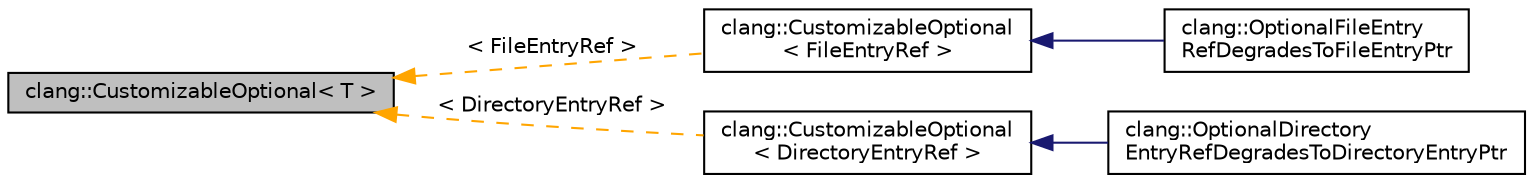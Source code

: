 digraph "clang::CustomizableOptional&lt; T &gt;"
{
 // LATEX_PDF_SIZE
  bgcolor="transparent";
  edge [fontname="Helvetica",fontsize="10",labelfontname="Helvetica",labelfontsize="10"];
  node [fontname="Helvetica",fontsize="10",shape=record];
  rankdir="LR";
  Node1 [label="clang::CustomizableOptional\< T \>",height=0.2,width=0.4,color="black", fillcolor="grey75", style="filled", fontcolor="black",tooltip=" "];
  Node1 -> Node2 [dir="back",color="orange",fontsize="10",style="dashed",label=" \< FileEntryRef \>" ,fontname="Helvetica"];
  Node2 [label="clang::CustomizableOptional\l\< FileEntryRef \>",height=0.2,width=0.4,color="black",URL="$classclang_1_1CustomizableOptional.html",tooltip=" "];
  Node2 -> Node3 [dir="back",color="midnightblue",fontsize="10",style="solid",fontname="Helvetica"];
  Node3 [label="clang::OptionalFileEntry\lRefDegradesToFileEntryPtr",height=0.2,width=0.4,color="black",URL="$classclang_1_1OptionalFileEntryRefDegradesToFileEntryPtr.html",tooltip="Wrapper around OptionalFileEntryRef that degrades to 'const FileEntry*', facilitating incremental pat..."];
  Node1 -> Node4 [dir="back",color="orange",fontsize="10",style="dashed",label=" \< DirectoryEntryRef \>" ,fontname="Helvetica"];
  Node4 [label="clang::CustomizableOptional\l\< DirectoryEntryRef \>",height=0.2,width=0.4,color="black",URL="$classclang_1_1CustomizableOptional.html",tooltip=" "];
  Node4 -> Node5 [dir="back",color="midnightblue",fontsize="10",style="solid",fontname="Helvetica"];
  Node5 [label="clang::OptionalDirectory\lEntryRefDegradesToDirectoryEntryPtr",height=0.2,width=0.4,color="black",URL="$classclang_1_1OptionalDirectoryEntryRefDegradesToDirectoryEntryPtr.html",tooltip="Wrapper around OptionalDirectoryEntryRef that degrades to 'const DirectoryEntry*',..."];
}
